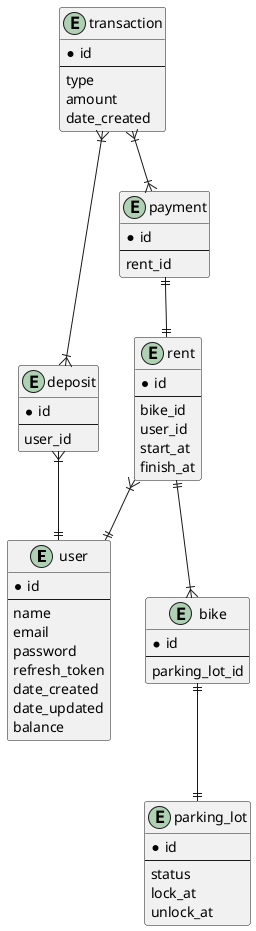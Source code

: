 @startuml er-diagram

entity user {
    * id
    --
    name
    email
    password
    refresh_token
    date_created
    date_updated
    balance
}

entity bike {
    * id
    --
    parking_lot_id
}

entity rent {
    * id
    --
    bike_id
    user_id
    start_at
    finish_at
}

entity parking_lot {
    * id
    --
    status
    lock_at
    unlock_at
}

entity transaction {
    * id
    --
    type
    amount
    date_created
}

entity deposit {
    * id
    --
    user_id
}

entity payment {
    * id
    --
    rent_id
}

bike ||--|| parking_lot
transaction }|--|{ deposit
deposit }|--|| user
transaction }|--|{ payment
rent }|--|| user
payment ||--|| rent
rent ||--|{ bike

@enduml